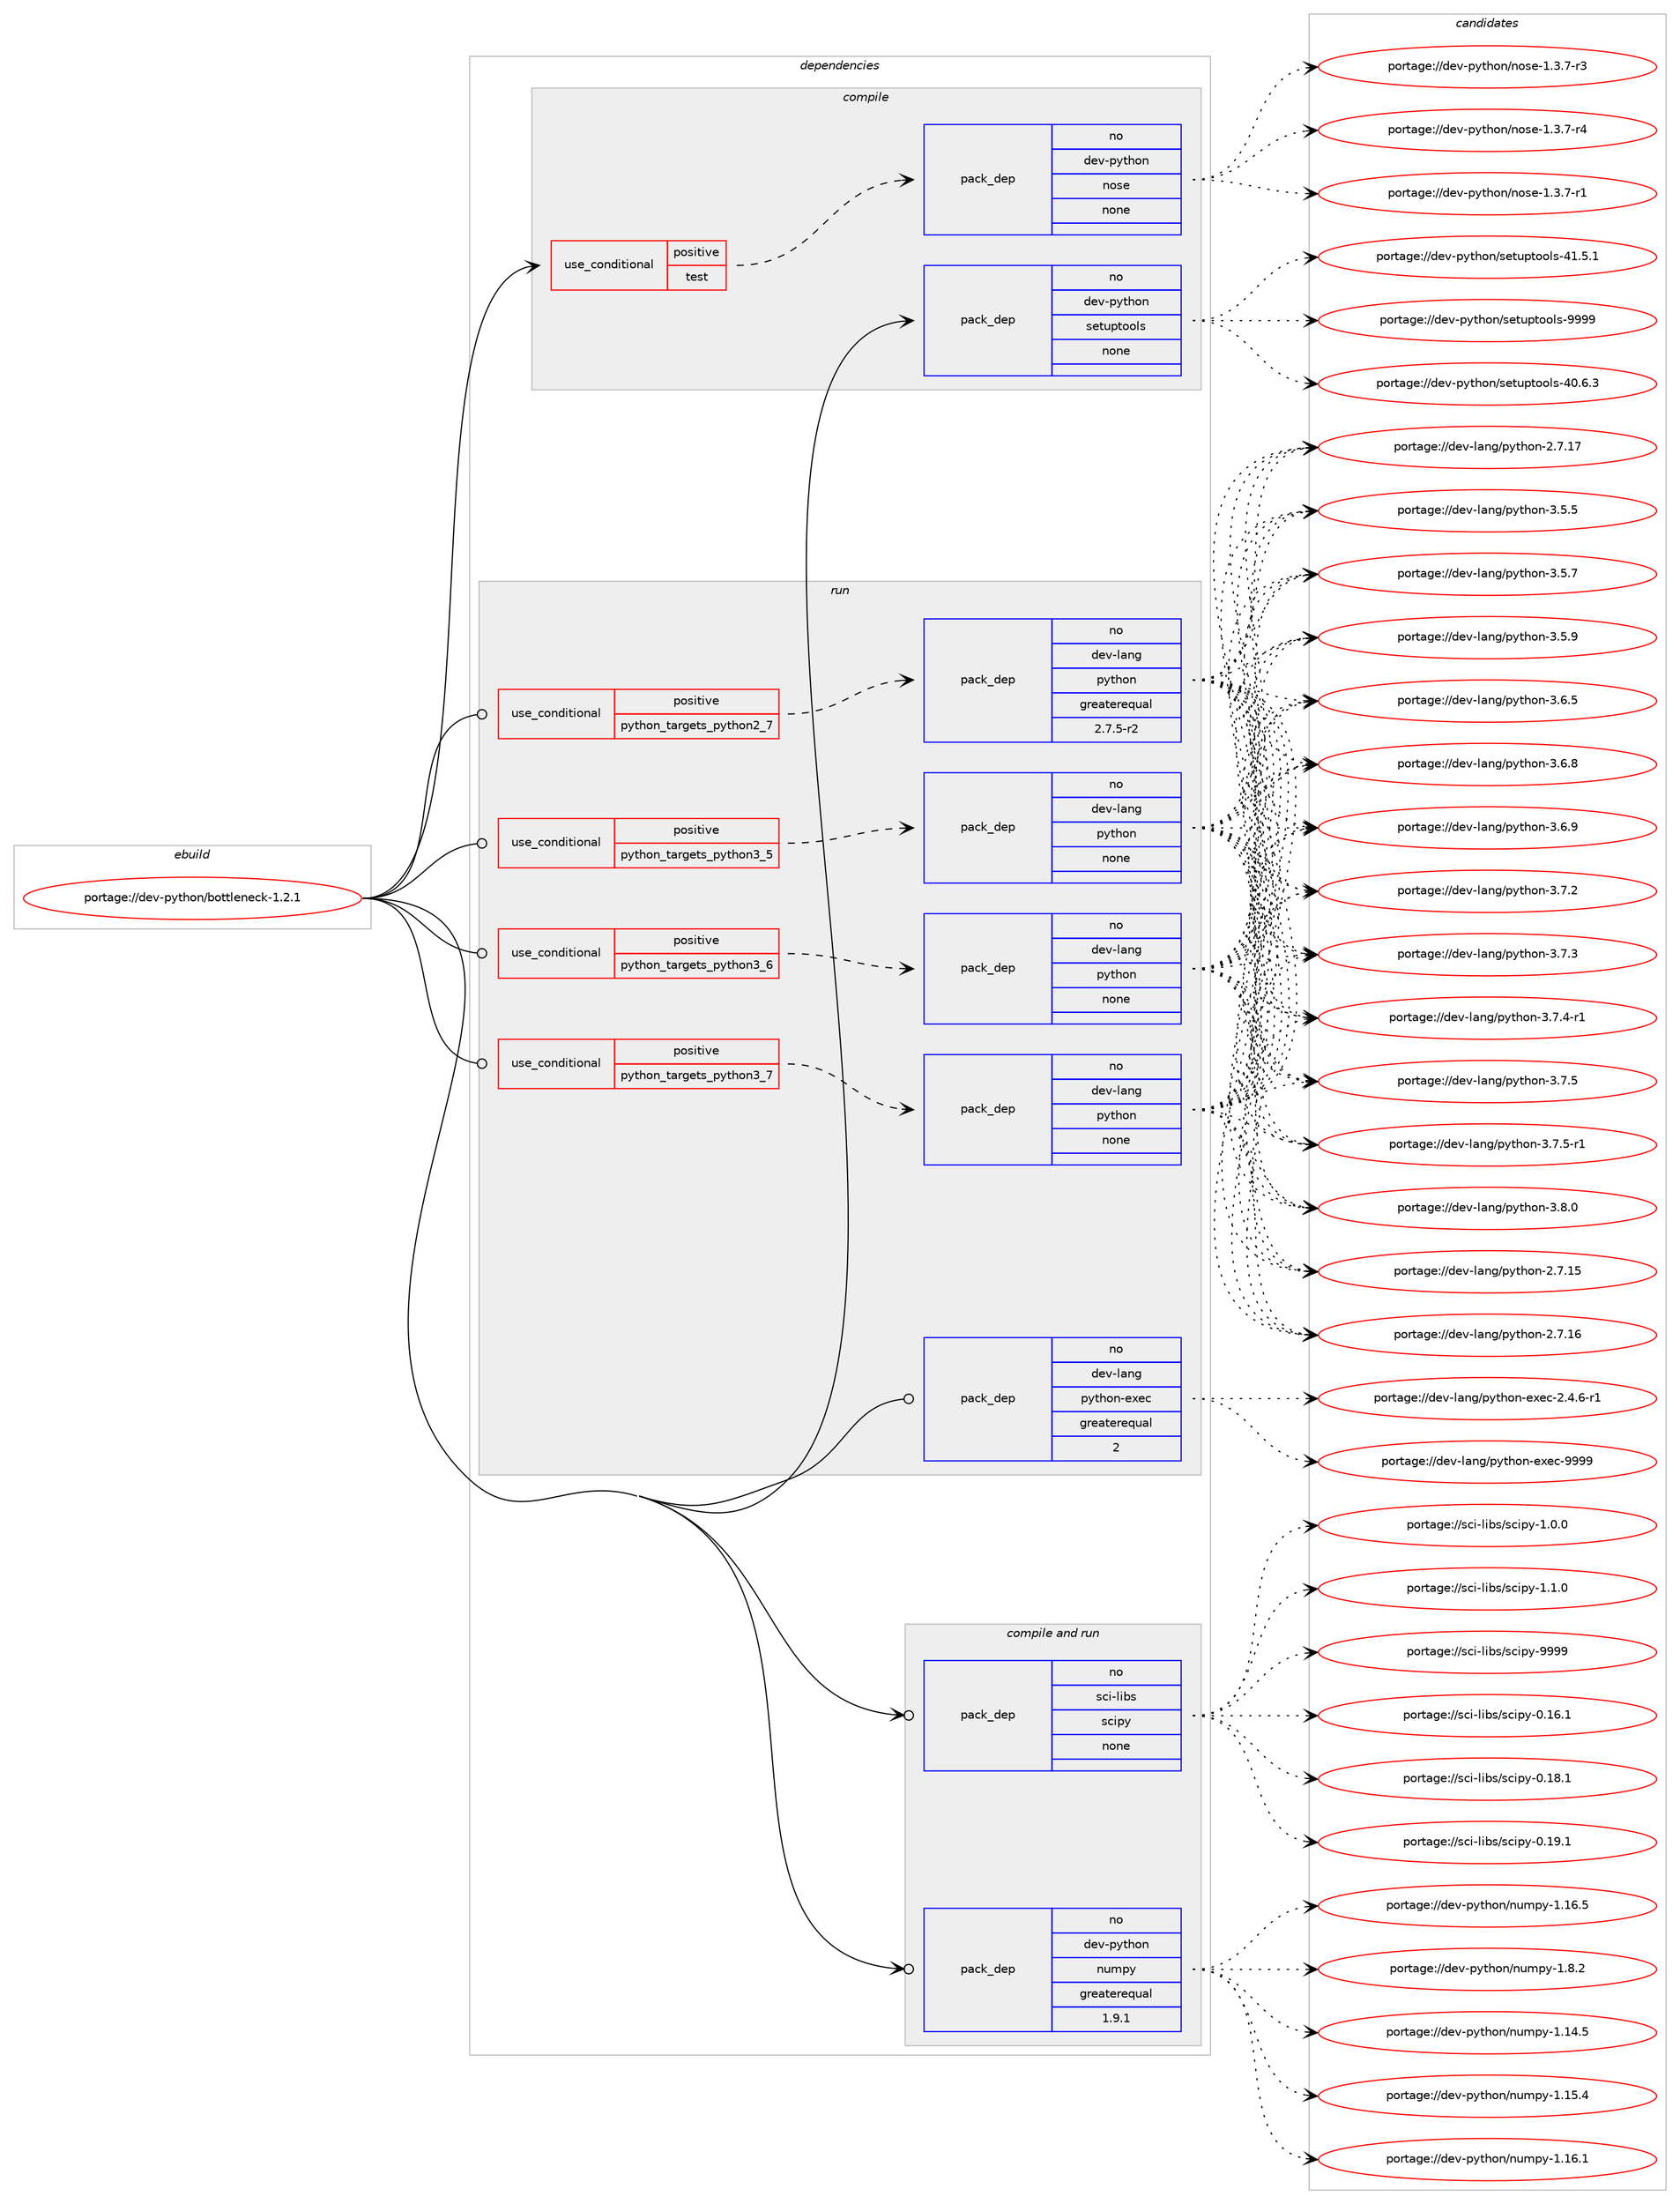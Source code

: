 digraph prolog {

# *************
# Graph options
# *************

newrank=true;
concentrate=true;
compound=true;
graph [rankdir=LR,fontname=Helvetica,fontsize=10,ranksep=1.5];#, ranksep=2.5, nodesep=0.2];
edge  [arrowhead=vee];
node  [fontname=Helvetica,fontsize=10];

# **********
# The ebuild
# **********

subgraph cluster_leftcol {
color=gray;
rank=same;
label=<<i>ebuild</i>>;
id [label="portage://dev-python/bottleneck-1.2.1", color=red, width=4, href="../dev-python/bottleneck-1.2.1.svg"];
}

# ****************
# The dependencies
# ****************

subgraph cluster_midcol {
color=gray;
label=<<i>dependencies</i>>;
subgraph cluster_compile {
fillcolor="#eeeeee";
style=filled;
label=<<i>compile</i>>;
subgraph cond26465 {
dependency132737 [label=<<TABLE BORDER="0" CELLBORDER="1" CELLSPACING="0" CELLPADDING="4"><TR><TD ROWSPAN="3" CELLPADDING="10">use_conditional</TD></TR><TR><TD>positive</TD></TR><TR><TD>test</TD></TR></TABLE>>, shape=none, color=red];
subgraph pack102966 {
dependency132738 [label=<<TABLE BORDER="0" CELLBORDER="1" CELLSPACING="0" CELLPADDING="4" WIDTH="220"><TR><TD ROWSPAN="6" CELLPADDING="30">pack_dep</TD></TR><TR><TD WIDTH="110">no</TD></TR><TR><TD>dev-python</TD></TR><TR><TD>nose</TD></TR><TR><TD>none</TD></TR><TR><TD></TD></TR></TABLE>>, shape=none, color=blue];
}
dependency132737:e -> dependency132738:w [weight=20,style="dashed",arrowhead="vee"];
}
id:e -> dependency132737:w [weight=20,style="solid",arrowhead="vee"];
subgraph pack102967 {
dependency132739 [label=<<TABLE BORDER="0" CELLBORDER="1" CELLSPACING="0" CELLPADDING="4" WIDTH="220"><TR><TD ROWSPAN="6" CELLPADDING="30">pack_dep</TD></TR><TR><TD WIDTH="110">no</TD></TR><TR><TD>dev-python</TD></TR><TR><TD>setuptools</TD></TR><TR><TD>none</TD></TR><TR><TD></TD></TR></TABLE>>, shape=none, color=blue];
}
id:e -> dependency132739:w [weight=20,style="solid",arrowhead="vee"];
}
subgraph cluster_compileandrun {
fillcolor="#eeeeee";
style=filled;
label=<<i>compile and run</i>>;
subgraph pack102968 {
dependency132740 [label=<<TABLE BORDER="0" CELLBORDER="1" CELLSPACING="0" CELLPADDING="4" WIDTH="220"><TR><TD ROWSPAN="6" CELLPADDING="30">pack_dep</TD></TR><TR><TD WIDTH="110">no</TD></TR><TR><TD>dev-python</TD></TR><TR><TD>numpy</TD></TR><TR><TD>greaterequal</TD></TR><TR><TD>1.9.1</TD></TR></TABLE>>, shape=none, color=blue];
}
id:e -> dependency132740:w [weight=20,style="solid",arrowhead="odotvee"];
subgraph pack102969 {
dependency132741 [label=<<TABLE BORDER="0" CELLBORDER="1" CELLSPACING="0" CELLPADDING="4" WIDTH="220"><TR><TD ROWSPAN="6" CELLPADDING="30">pack_dep</TD></TR><TR><TD WIDTH="110">no</TD></TR><TR><TD>sci-libs</TD></TR><TR><TD>scipy</TD></TR><TR><TD>none</TD></TR><TR><TD></TD></TR></TABLE>>, shape=none, color=blue];
}
id:e -> dependency132741:w [weight=20,style="solid",arrowhead="odotvee"];
}
subgraph cluster_run {
fillcolor="#eeeeee";
style=filled;
label=<<i>run</i>>;
subgraph cond26466 {
dependency132742 [label=<<TABLE BORDER="0" CELLBORDER="1" CELLSPACING="0" CELLPADDING="4"><TR><TD ROWSPAN="3" CELLPADDING="10">use_conditional</TD></TR><TR><TD>positive</TD></TR><TR><TD>python_targets_python2_7</TD></TR></TABLE>>, shape=none, color=red];
subgraph pack102970 {
dependency132743 [label=<<TABLE BORDER="0" CELLBORDER="1" CELLSPACING="0" CELLPADDING="4" WIDTH="220"><TR><TD ROWSPAN="6" CELLPADDING="30">pack_dep</TD></TR><TR><TD WIDTH="110">no</TD></TR><TR><TD>dev-lang</TD></TR><TR><TD>python</TD></TR><TR><TD>greaterequal</TD></TR><TR><TD>2.7.5-r2</TD></TR></TABLE>>, shape=none, color=blue];
}
dependency132742:e -> dependency132743:w [weight=20,style="dashed",arrowhead="vee"];
}
id:e -> dependency132742:w [weight=20,style="solid",arrowhead="odot"];
subgraph cond26467 {
dependency132744 [label=<<TABLE BORDER="0" CELLBORDER="1" CELLSPACING="0" CELLPADDING="4"><TR><TD ROWSPAN="3" CELLPADDING="10">use_conditional</TD></TR><TR><TD>positive</TD></TR><TR><TD>python_targets_python3_5</TD></TR></TABLE>>, shape=none, color=red];
subgraph pack102971 {
dependency132745 [label=<<TABLE BORDER="0" CELLBORDER="1" CELLSPACING="0" CELLPADDING="4" WIDTH="220"><TR><TD ROWSPAN="6" CELLPADDING="30">pack_dep</TD></TR><TR><TD WIDTH="110">no</TD></TR><TR><TD>dev-lang</TD></TR><TR><TD>python</TD></TR><TR><TD>none</TD></TR><TR><TD></TD></TR></TABLE>>, shape=none, color=blue];
}
dependency132744:e -> dependency132745:w [weight=20,style="dashed",arrowhead="vee"];
}
id:e -> dependency132744:w [weight=20,style="solid",arrowhead="odot"];
subgraph cond26468 {
dependency132746 [label=<<TABLE BORDER="0" CELLBORDER="1" CELLSPACING="0" CELLPADDING="4"><TR><TD ROWSPAN="3" CELLPADDING="10">use_conditional</TD></TR><TR><TD>positive</TD></TR><TR><TD>python_targets_python3_6</TD></TR></TABLE>>, shape=none, color=red];
subgraph pack102972 {
dependency132747 [label=<<TABLE BORDER="0" CELLBORDER="1" CELLSPACING="0" CELLPADDING="4" WIDTH="220"><TR><TD ROWSPAN="6" CELLPADDING="30">pack_dep</TD></TR><TR><TD WIDTH="110">no</TD></TR><TR><TD>dev-lang</TD></TR><TR><TD>python</TD></TR><TR><TD>none</TD></TR><TR><TD></TD></TR></TABLE>>, shape=none, color=blue];
}
dependency132746:e -> dependency132747:w [weight=20,style="dashed",arrowhead="vee"];
}
id:e -> dependency132746:w [weight=20,style="solid",arrowhead="odot"];
subgraph cond26469 {
dependency132748 [label=<<TABLE BORDER="0" CELLBORDER="1" CELLSPACING="0" CELLPADDING="4"><TR><TD ROWSPAN="3" CELLPADDING="10">use_conditional</TD></TR><TR><TD>positive</TD></TR><TR><TD>python_targets_python3_7</TD></TR></TABLE>>, shape=none, color=red];
subgraph pack102973 {
dependency132749 [label=<<TABLE BORDER="0" CELLBORDER="1" CELLSPACING="0" CELLPADDING="4" WIDTH="220"><TR><TD ROWSPAN="6" CELLPADDING="30">pack_dep</TD></TR><TR><TD WIDTH="110">no</TD></TR><TR><TD>dev-lang</TD></TR><TR><TD>python</TD></TR><TR><TD>none</TD></TR><TR><TD></TD></TR></TABLE>>, shape=none, color=blue];
}
dependency132748:e -> dependency132749:w [weight=20,style="dashed",arrowhead="vee"];
}
id:e -> dependency132748:w [weight=20,style="solid",arrowhead="odot"];
subgraph pack102974 {
dependency132750 [label=<<TABLE BORDER="0" CELLBORDER="1" CELLSPACING="0" CELLPADDING="4" WIDTH="220"><TR><TD ROWSPAN="6" CELLPADDING="30">pack_dep</TD></TR><TR><TD WIDTH="110">no</TD></TR><TR><TD>dev-lang</TD></TR><TR><TD>python-exec</TD></TR><TR><TD>greaterequal</TD></TR><TR><TD>2</TD></TR></TABLE>>, shape=none, color=blue];
}
id:e -> dependency132750:w [weight=20,style="solid",arrowhead="odot"];
}
}

# **************
# The candidates
# **************

subgraph cluster_choices {
rank=same;
color=gray;
label=<<i>candidates</i>>;

subgraph choice102966 {
color=black;
nodesep=1;
choiceportage10010111845112121116104111110471101111151014549465146554511449 [label="portage://dev-python/nose-1.3.7-r1", color=red, width=4,href="../dev-python/nose-1.3.7-r1.svg"];
choiceportage10010111845112121116104111110471101111151014549465146554511451 [label="portage://dev-python/nose-1.3.7-r3", color=red, width=4,href="../dev-python/nose-1.3.7-r3.svg"];
choiceportage10010111845112121116104111110471101111151014549465146554511452 [label="portage://dev-python/nose-1.3.7-r4", color=red, width=4,href="../dev-python/nose-1.3.7-r4.svg"];
dependency132738:e -> choiceportage10010111845112121116104111110471101111151014549465146554511449:w [style=dotted,weight="100"];
dependency132738:e -> choiceportage10010111845112121116104111110471101111151014549465146554511451:w [style=dotted,weight="100"];
dependency132738:e -> choiceportage10010111845112121116104111110471101111151014549465146554511452:w [style=dotted,weight="100"];
}
subgraph choice102967 {
color=black;
nodesep=1;
choiceportage100101118451121211161041111104711510111611711211611111110811545524846544651 [label="portage://dev-python/setuptools-40.6.3", color=red, width=4,href="../dev-python/setuptools-40.6.3.svg"];
choiceportage100101118451121211161041111104711510111611711211611111110811545524946534649 [label="portage://dev-python/setuptools-41.5.1", color=red, width=4,href="../dev-python/setuptools-41.5.1.svg"];
choiceportage10010111845112121116104111110471151011161171121161111111081154557575757 [label="portage://dev-python/setuptools-9999", color=red, width=4,href="../dev-python/setuptools-9999.svg"];
dependency132739:e -> choiceportage100101118451121211161041111104711510111611711211611111110811545524846544651:w [style=dotted,weight="100"];
dependency132739:e -> choiceportage100101118451121211161041111104711510111611711211611111110811545524946534649:w [style=dotted,weight="100"];
dependency132739:e -> choiceportage10010111845112121116104111110471151011161171121161111111081154557575757:w [style=dotted,weight="100"];
}
subgraph choice102968 {
color=black;
nodesep=1;
choiceportage100101118451121211161041111104711011710911212145494649524653 [label="portage://dev-python/numpy-1.14.5", color=red, width=4,href="../dev-python/numpy-1.14.5.svg"];
choiceportage100101118451121211161041111104711011710911212145494649534652 [label="portage://dev-python/numpy-1.15.4", color=red, width=4,href="../dev-python/numpy-1.15.4.svg"];
choiceportage100101118451121211161041111104711011710911212145494649544649 [label="portage://dev-python/numpy-1.16.1", color=red, width=4,href="../dev-python/numpy-1.16.1.svg"];
choiceportage100101118451121211161041111104711011710911212145494649544653 [label="portage://dev-python/numpy-1.16.5", color=red, width=4,href="../dev-python/numpy-1.16.5.svg"];
choiceportage1001011184511212111610411111047110117109112121454946564650 [label="portage://dev-python/numpy-1.8.2", color=red, width=4,href="../dev-python/numpy-1.8.2.svg"];
dependency132740:e -> choiceportage100101118451121211161041111104711011710911212145494649524653:w [style=dotted,weight="100"];
dependency132740:e -> choiceportage100101118451121211161041111104711011710911212145494649534652:w [style=dotted,weight="100"];
dependency132740:e -> choiceportage100101118451121211161041111104711011710911212145494649544649:w [style=dotted,weight="100"];
dependency132740:e -> choiceportage100101118451121211161041111104711011710911212145494649544653:w [style=dotted,weight="100"];
dependency132740:e -> choiceportage1001011184511212111610411111047110117109112121454946564650:w [style=dotted,weight="100"];
}
subgraph choice102969 {
color=black;
nodesep=1;
choiceportage115991054510810598115471159910511212145484649544649 [label="portage://sci-libs/scipy-0.16.1", color=red, width=4,href="../sci-libs/scipy-0.16.1.svg"];
choiceportage115991054510810598115471159910511212145484649564649 [label="portage://sci-libs/scipy-0.18.1", color=red, width=4,href="../sci-libs/scipy-0.18.1.svg"];
choiceportage115991054510810598115471159910511212145484649574649 [label="portage://sci-libs/scipy-0.19.1", color=red, width=4,href="../sci-libs/scipy-0.19.1.svg"];
choiceportage1159910545108105981154711599105112121454946484648 [label="portage://sci-libs/scipy-1.0.0", color=red, width=4,href="../sci-libs/scipy-1.0.0.svg"];
choiceportage1159910545108105981154711599105112121454946494648 [label="portage://sci-libs/scipy-1.1.0", color=red, width=4,href="../sci-libs/scipy-1.1.0.svg"];
choiceportage11599105451081059811547115991051121214557575757 [label="portage://sci-libs/scipy-9999", color=red, width=4,href="../sci-libs/scipy-9999.svg"];
dependency132741:e -> choiceportage115991054510810598115471159910511212145484649544649:w [style=dotted,weight="100"];
dependency132741:e -> choiceportage115991054510810598115471159910511212145484649564649:w [style=dotted,weight="100"];
dependency132741:e -> choiceportage115991054510810598115471159910511212145484649574649:w [style=dotted,weight="100"];
dependency132741:e -> choiceportage1159910545108105981154711599105112121454946484648:w [style=dotted,weight="100"];
dependency132741:e -> choiceportage1159910545108105981154711599105112121454946494648:w [style=dotted,weight="100"];
dependency132741:e -> choiceportage11599105451081059811547115991051121214557575757:w [style=dotted,weight="100"];
}
subgraph choice102970 {
color=black;
nodesep=1;
choiceportage10010111845108971101034711212111610411111045504655464953 [label="portage://dev-lang/python-2.7.15", color=red, width=4,href="../dev-lang/python-2.7.15.svg"];
choiceportage10010111845108971101034711212111610411111045504655464954 [label="portage://dev-lang/python-2.7.16", color=red, width=4,href="../dev-lang/python-2.7.16.svg"];
choiceportage10010111845108971101034711212111610411111045504655464955 [label="portage://dev-lang/python-2.7.17", color=red, width=4,href="../dev-lang/python-2.7.17.svg"];
choiceportage100101118451089711010347112121116104111110455146534653 [label="portage://dev-lang/python-3.5.5", color=red, width=4,href="../dev-lang/python-3.5.5.svg"];
choiceportage100101118451089711010347112121116104111110455146534655 [label="portage://dev-lang/python-3.5.7", color=red, width=4,href="../dev-lang/python-3.5.7.svg"];
choiceportage100101118451089711010347112121116104111110455146534657 [label="portage://dev-lang/python-3.5.9", color=red, width=4,href="../dev-lang/python-3.5.9.svg"];
choiceportage100101118451089711010347112121116104111110455146544653 [label="portage://dev-lang/python-3.6.5", color=red, width=4,href="../dev-lang/python-3.6.5.svg"];
choiceportage100101118451089711010347112121116104111110455146544656 [label="portage://dev-lang/python-3.6.8", color=red, width=4,href="../dev-lang/python-3.6.8.svg"];
choiceportage100101118451089711010347112121116104111110455146544657 [label="portage://dev-lang/python-3.6.9", color=red, width=4,href="../dev-lang/python-3.6.9.svg"];
choiceportage100101118451089711010347112121116104111110455146554650 [label="portage://dev-lang/python-3.7.2", color=red, width=4,href="../dev-lang/python-3.7.2.svg"];
choiceportage100101118451089711010347112121116104111110455146554651 [label="portage://dev-lang/python-3.7.3", color=red, width=4,href="../dev-lang/python-3.7.3.svg"];
choiceportage1001011184510897110103471121211161041111104551465546524511449 [label="portage://dev-lang/python-3.7.4-r1", color=red, width=4,href="../dev-lang/python-3.7.4-r1.svg"];
choiceportage100101118451089711010347112121116104111110455146554653 [label="portage://dev-lang/python-3.7.5", color=red, width=4,href="../dev-lang/python-3.7.5.svg"];
choiceportage1001011184510897110103471121211161041111104551465546534511449 [label="portage://dev-lang/python-3.7.5-r1", color=red, width=4,href="../dev-lang/python-3.7.5-r1.svg"];
choiceportage100101118451089711010347112121116104111110455146564648 [label="portage://dev-lang/python-3.8.0", color=red, width=4,href="../dev-lang/python-3.8.0.svg"];
dependency132743:e -> choiceportage10010111845108971101034711212111610411111045504655464953:w [style=dotted,weight="100"];
dependency132743:e -> choiceportage10010111845108971101034711212111610411111045504655464954:w [style=dotted,weight="100"];
dependency132743:e -> choiceportage10010111845108971101034711212111610411111045504655464955:w [style=dotted,weight="100"];
dependency132743:e -> choiceportage100101118451089711010347112121116104111110455146534653:w [style=dotted,weight="100"];
dependency132743:e -> choiceportage100101118451089711010347112121116104111110455146534655:w [style=dotted,weight="100"];
dependency132743:e -> choiceportage100101118451089711010347112121116104111110455146534657:w [style=dotted,weight="100"];
dependency132743:e -> choiceportage100101118451089711010347112121116104111110455146544653:w [style=dotted,weight="100"];
dependency132743:e -> choiceportage100101118451089711010347112121116104111110455146544656:w [style=dotted,weight="100"];
dependency132743:e -> choiceportage100101118451089711010347112121116104111110455146544657:w [style=dotted,weight="100"];
dependency132743:e -> choiceportage100101118451089711010347112121116104111110455146554650:w [style=dotted,weight="100"];
dependency132743:e -> choiceportage100101118451089711010347112121116104111110455146554651:w [style=dotted,weight="100"];
dependency132743:e -> choiceportage1001011184510897110103471121211161041111104551465546524511449:w [style=dotted,weight="100"];
dependency132743:e -> choiceportage100101118451089711010347112121116104111110455146554653:w [style=dotted,weight="100"];
dependency132743:e -> choiceportage1001011184510897110103471121211161041111104551465546534511449:w [style=dotted,weight="100"];
dependency132743:e -> choiceportage100101118451089711010347112121116104111110455146564648:w [style=dotted,weight="100"];
}
subgraph choice102971 {
color=black;
nodesep=1;
choiceportage10010111845108971101034711212111610411111045504655464953 [label="portage://dev-lang/python-2.7.15", color=red, width=4,href="../dev-lang/python-2.7.15.svg"];
choiceportage10010111845108971101034711212111610411111045504655464954 [label="portage://dev-lang/python-2.7.16", color=red, width=4,href="../dev-lang/python-2.7.16.svg"];
choiceportage10010111845108971101034711212111610411111045504655464955 [label="portage://dev-lang/python-2.7.17", color=red, width=4,href="../dev-lang/python-2.7.17.svg"];
choiceportage100101118451089711010347112121116104111110455146534653 [label="portage://dev-lang/python-3.5.5", color=red, width=4,href="../dev-lang/python-3.5.5.svg"];
choiceportage100101118451089711010347112121116104111110455146534655 [label="portage://dev-lang/python-3.5.7", color=red, width=4,href="../dev-lang/python-3.5.7.svg"];
choiceportage100101118451089711010347112121116104111110455146534657 [label="portage://dev-lang/python-3.5.9", color=red, width=4,href="../dev-lang/python-3.5.9.svg"];
choiceportage100101118451089711010347112121116104111110455146544653 [label="portage://dev-lang/python-3.6.5", color=red, width=4,href="../dev-lang/python-3.6.5.svg"];
choiceportage100101118451089711010347112121116104111110455146544656 [label="portage://dev-lang/python-3.6.8", color=red, width=4,href="../dev-lang/python-3.6.8.svg"];
choiceportage100101118451089711010347112121116104111110455146544657 [label="portage://dev-lang/python-3.6.9", color=red, width=4,href="../dev-lang/python-3.6.9.svg"];
choiceportage100101118451089711010347112121116104111110455146554650 [label="portage://dev-lang/python-3.7.2", color=red, width=4,href="../dev-lang/python-3.7.2.svg"];
choiceportage100101118451089711010347112121116104111110455146554651 [label="portage://dev-lang/python-3.7.3", color=red, width=4,href="../dev-lang/python-3.7.3.svg"];
choiceportage1001011184510897110103471121211161041111104551465546524511449 [label="portage://dev-lang/python-3.7.4-r1", color=red, width=4,href="../dev-lang/python-3.7.4-r1.svg"];
choiceportage100101118451089711010347112121116104111110455146554653 [label="portage://dev-lang/python-3.7.5", color=red, width=4,href="../dev-lang/python-3.7.5.svg"];
choiceportage1001011184510897110103471121211161041111104551465546534511449 [label="portage://dev-lang/python-3.7.5-r1", color=red, width=4,href="../dev-lang/python-3.7.5-r1.svg"];
choiceportage100101118451089711010347112121116104111110455146564648 [label="portage://dev-lang/python-3.8.0", color=red, width=4,href="../dev-lang/python-3.8.0.svg"];
dependency132745:e -> choiceportage10010111845108971101034711212111610411111045504655464953:w [style=dotted,weight="100"];
dependency132745:e -> choiceportage10010111845108971101034711212111610411111045504655464954:w [style=dotted,weight="100"];
dependency132745:e -> choiceportage10010111845108971101034711212111610411111045504655464955:w [style=dotted,weight="100"];
dependency132745:e -> choiceportage100101118451089711010347112121116104111110455146534653:w [style=dotted,weight="100"];
dependency132745:e -> choiceportage100101118451089711010347112121116104111110455146534655:w [style=dotted,weight="100"];
dependency132745:e -> choiceportage100101118451089711010347112121116104111110455146534657:w [style=dotted,weight="100"];
dependency132745:e -> choiceportage100101118451089711010347112121116104111110455146544653:w [style=dotted,weight="100"];
dependency132745:e -> choiceportage100101118451089711010347112121116104111110455146544656:w [style=dotted,weight="100"];
dependency132745:e -> choiceportage100101118451089711010347112121116104111110455146544657:w [style=dotted,weight="100"];
dependency132745:e -> choiceportage100101118451089711010347112121116104111110455146554650:w [style=dotted,weight="100"];
dependency132745:e -> choiceportage100101118451089711010347112121116104111110455146554651:w [style=dotted,weight="100"];
dependency132745:e -> choiceportage1001011184510897110103471121211161041111104551465546524511449:w [style=dotted,weight="100"];
dependency132745:e -> choiceportage100101118451089711010347112121116104111110455146554653:w [style=dotted,weight="100"];
dependency132745:e -> choiceportage1001011184510897110103471121211161041111104551465546534511449:w [style=dotted,weight="100"];
dependency132745:e -> choiceportage100101118451089711010347112121116104111110455146564648:w [style=dotted,weight="100"];
}
subgraph choice102972 {
color=black;
nodesep=1;
choiceportage10010111845108971101034711212111610411111045504655464953 [label="portage://dev-lang/python-2.7.15", color=red, width=4,href="../dev-lang/python-2.7.15.svg"];
choiceportage10010111845108971101034711212111610411111045504655464954 [label="portage://dev-lang/python-2.7.16", color=red, width=4,href="../dev-lang/python-2.7.16.svg"];
choiceportage10010111845108971101034711212111610411111045504655464955 [label="portage://dev-lang/python-2.7.17", color=red, width=4,href="../dev-lang/python-2.7.17.svg"];
choiceportage100101118451089711010347112121116104111110455146534653 [label="portage://dev-lang/python-3.5.5", color=red, width=4,href="../dev-lang/python-3.5.5.svg"];
choiceportage100101118451089711010347112121116104111110455146534655 [label="portage://dev-lang/python-3.5.7", color=red, width=4,href="../dev-lang/python-3.5.7.svg"];
choiceportage100101118451089711010347112121116104111110455146534657 [label="portage://dev-lang/python-3.5.9", color=red, width=4,href="../dev-lang/python-3.5.9.svg"];
choiceportage100101118451089711010347112121116104111110455146544653 [label="portage://dev-lang/python-3.6.5", color=red, width=4,href="../dev-lang/python-3.6.5.svg"];
choiceportage100101118451089711010347112121116104111110455146544656 [label="portage://dev-lang/python-3.6.8", color=red, width=4,href="../dev-lang/python-3.6.8.svg"];
choiceportage100101118451089711010347112121116104111110455146544657 [label="portage://dev-lang/python-3.6.9", color=red, width=4,href="../dev-lang/python-3.6.9.svg"];
choiceportage100101118451089711010347112121116104111110455146554650 [label="portage://dev-lang/python-3.7.2", color=red, width=4,href="../dev-lang/python-3.7.2.svg"];
choiceportage100101118451089711010347112121116104111110455146554651 [label="portage://dev-lang/python-3.7.3", color=red, width=4,href="../dev-lang/python-3.7.3.svg"];
choiceportage1001011184510897110103471121211161041111104551465546524511449 [label="portage://dev-lang/python-3.7.4-r1", color=red, width=4,href="../dev-lang/python-3.7.4-r1.svg"];
choiceportage100101118451089711010347112121116104111110455146554653 [label="portage://dev-lang/python-3.7.5", color=red, width=4,href="../dev-lang/python-3.7.5.svg"];
choiceportage1001011184510897110103471121211161041111104551465546534511449 [label="portage://dev-lang/python-3.7.5-r1", color=red, width=4,href="../dev-lang/python-3.7.5-r1.svg"];
choiceportage100101118451089711010347112121116104111110455146564648 [label="portage://dev-lang/python-3.8.0", color=red, width=4,href="../dev-lang/python-3.8.0.svg"];
dependency132747:e -> choiceportage10010111845108971101034711212111610411111045504655464953:w [style=dotted,weight="100"];
dependency132747:e -> choiceportage10010111845108971101034711212111610411111045504655464954:w [style=dotted,weight="100"];
dependency132747:e -> choiceportage10010111845108971101034711212111610411111045504655464955:w [style=dotted,weight="100"];
dependency132747:e -> choiceportage100101118451089711010347112121116104111110455146534653:w [style=dotted,weight="100"];
dependency132747:e -> choiceportage100101118451089711010347112121116104111110455146534655:w [style=dotted,weight="100"];
dependency132747:e -> choiceportage100101118451089711010347112121116104111110455146534657:w [style=dotted,weight="100"];
dependency132747:e -> choiceportage100101118451089711010347112121116104111110455146544653:w [style=dotted,weight="100"];
dependency132747:e -> choiceportage100101118451089711010347112121116104111110455146544656:w [style=dotted,weight="100"];
dependency132747:e -> choiceportage100101118451089711010347112121116104111110455146544657:w [style=dotted,weight="100"];
dependency132747:e -> choiceportage100101118451089711010347112121116104111110455146554650:w [style=dotted,weight="100"];
dependency132747:e -> choiceportage100101118451089711010347112121116104111110455146554651:w [style=dotted,weight="100"];
dependency132747:e -> choiceportage1001011184510897110103471121211161041111104551465546524511449:w [style=dotted,weight="100"];
dependency132747:e -> choiceportage100101118451089711010347112121116104111110455146554653:w [style=dotted,weight="100"];
dependency132747:e -> choiceportage1001011184510897110103471121211161041111104551465546534511449:w [style=dotted,weight="100"];
dependency132747:e -> choiceportage100101118451089711010347112121116104111110455146564648:w [style=dotted,weight="100"];
}
subgraph choice102973 {
color=black;
nodesep=1;
choiceportage10010111845108971101034711212111610411111045504655464953 [label="portage://dev-lang/python-2.7.15", color=red, width=4,href="../dev-lang/python-2.7.15.svg"];
choiceportage10010111845108971101034711212111610411111045504655464954 [label="portage://dev-lang/python-2.7.16", color=red, width=4,href="../dev-lang/python-2.7.16.svg"];
choiceportage10010111845108971101034711212111610411111045504655464955 [label="portage://dev-lang/python-2.7.17", color=red, width=4,href="../dev-lang/python-2.7.17.svg"];
choiceportage100101118451089711010347112121116104111110455146534653 [label="portage://dev-lang/python-3.5.5", color=red, width=4,href="../dev-lang/python-3.5.5.svg"];
choiceportage100101118451089711010347112121116104111110455146534655 [label="portage://dev-lang/python-3.5.7", color=red, width=4,href="../dev-lang/python-3.5.7.svg"];
choiceportage100101118451089711010347112121116104111110455146534657 [label="portage://dev-lang/python-3.5.9", color=red, width=4,href="../dev-lang/python-3.5.9.svg"];
choiceportage100101118451089711010347112121116104111110455146544653 [label="portage://dev-lang/python-3.6.5", color=red, width=4,href="../dev-lang/python-3.6.5.svg"];
choiceportage100101118451089711010347112121116104111110455146544656 [label="portage://dev-lang/python-3.6.8", color=red, width=4,href="../dev-lang/python-3.6.8.svg"];
choiceportage100101118451089711010347112121116104111110455146544657 [label="portage://dev-lang/python-3.6.9", color=red, width=4,href="../dev-lang/python-3.6.9.svg"];
choiceportage100101118451089711010347112121116104111110455146554650 [label="portage://dev-lang/python-3.7.2", color=red, width=4,href="../dev-lang/python-3.7.2.svg"];
choiceportage100101118451089711010347112121116104111110455146554651 [label="portage://dev-lang/python-3.7.3", color=red, width=4,href="../dev-lang/python-3.7.3.svg"];
choiceportage1001011184510897110103471121211161041111104551465546524511449 [label="portage://dev-lang/python-3.7.4-r1", color=red, width=4,href="../dev-lang/python-3.7.4-r1.svg"];
choiceportage100101118451089711010347112121116104111110455146554653 [label="portage://dev-lang/python-3.7.5", color=red, width=4,href="../dev-lang/python-3.7.5.svg"];
choiceportage1001011184510897110103471121211161041111104551465546534511449 [label="portage://dev-lang/python-3.7.5-r1", color=red, width=4,href="../dev-lang/python-3.7.5-r1.svg"];
choiceportage100101118451089711010347112121116104111110455146564648 [label="portage://dev-lang/python-3.8.0", color=red, width=4,href="../dev-lang/python-3.8.0.svg"];
dependency132749:e -> choiceportage10010111845108971101034711212111610411111045504655464953:w [style=dotted,weight="100"];
dependency132749:e -> choiceportage10010111845108971101034711212111610411111045504655464954:w [style=dotted,weight="100"];
dependency132749:e -> choiceportage10010111845108971101034711212111610411111045504655464955:w [style=dotted,weight="100"];
dependency132749:e -> choiceportage100101118451089711010347112121116104111110455146534653:w [style=dotted,weight="100"];
dependency132749:e -> choiceportage100101118451089711010347112121116104111110455146534655:w [style=dotted,weight="100"];
dependency132749:e -> choiceportage100101118451089711010347112121116104111110455146534657:w [style=dotted,weight="100"];
dependency132749:e -> choiceportage100101118451089711010347112121116104111110455146544653:w [style=dotted,weight="100"];
dependency132749:e -> choiceportage100101118451089711010347112121116104111110455146544656:w [style=dotted,weight="100"];
dependency132749:e -> choiceportage100101118451089711010347112121116104111110455146544657:w [style=dotted,weight="100"];
dependency132749:e -> choiceportage100101118451089711010347112121116104111110455146554650:w [style=dotted,weight="100"];
dependency132749:e -> choiceportage100101118451089711010347112121116104111110455146554651:w [style=dotted,weight="100"];
dependency132749:e -> choiceportage1001011184510897110103471121211161041111104551465546524511449:w [style=dotted,weight="100"];
dependency132749:e -> choiceportage100101118451089711010347112121116104111110455146554653:w [style=dotted,weight="100"];
dependency132749:e -> choiceportage1001011184510897110103471121211161041111104551465546534511449:w [style=dotted,weight="100"];
dependency132749:e -> choiceportage100101118451089711010347112121116104111110455146564648:w [style=dotted,weight="100"];
}
subgraph choice102974 {
color=black;
nodesep=1;
choiceportage10010111845108971101034711212111610411111045101120101994550465246544511449 [label="portage://dev-lang/python-exec-2.4.6-r1", color=red, width=4,href="../dev-lang/python-exec-2.4.6-r1.svg"];
choiceportage10010111845108971101034711212111610411111045101120101994557575757 [label="portage://dev-lang/python-exec-9999", color=red, width=4,href="../dev-lang/python-exec-9999.svg"];
dependency132750:e -> choiceportage10010111845108971101034711212111610411111045101120101994550465246544511449:w [style=dotted,weight="100"];
dependency132750:e -> choiceportage10010111845108971101034711212111610411111045101120101994557575757:w [style=dotted,weight="100"];
}
}

}
